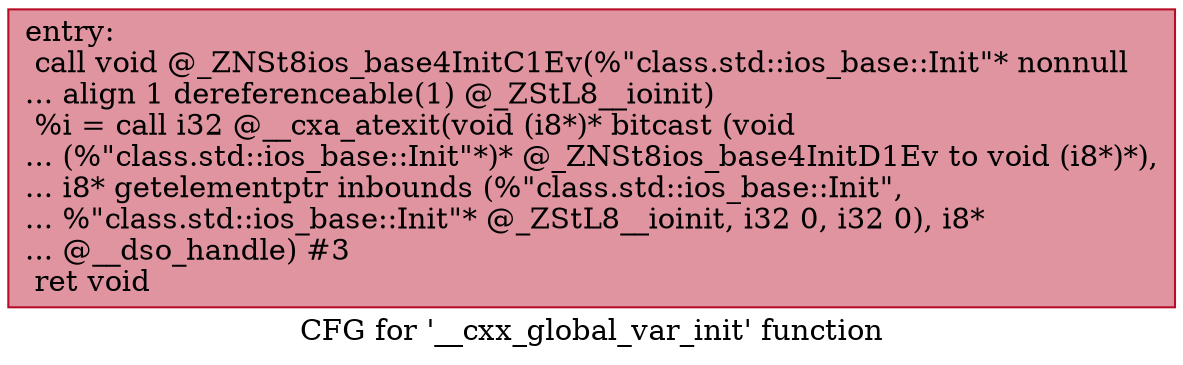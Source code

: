 digraph "CFG for '__cxx_global_var_init' function" {
	label="CFG for '__cxx_global_var_init' function";

	Node0x55a1da05bc90 [shape=record,color="#b70d28ff", style=filled, fillcolor="#b70d2870",label="{entry:\l  call void @_ZNSt8ios_base4InitC1Ev(%\"class.std::ios_base::Init\"* nonnull\l... align 1 dereferenceable(1) @_ZStL8__ioinit)\l  %i = call i32 @__cxa_atexit(void (i8*)* bitcast (void\l... (%\"class.std::ios_base::Init\"*)* @_ZNSt8ios_base4InitD1Ev to void (i8*)*),\l... i8* getelementptr inbounds (%\"class.std::ios_base::Init\",\l... %\"class.std::ios_base::Init\"* @_ZStL8__ioinit, i32 0, i32 0), i8*\l... @__dso_handle) #3\l  ret void\l}"];
}
